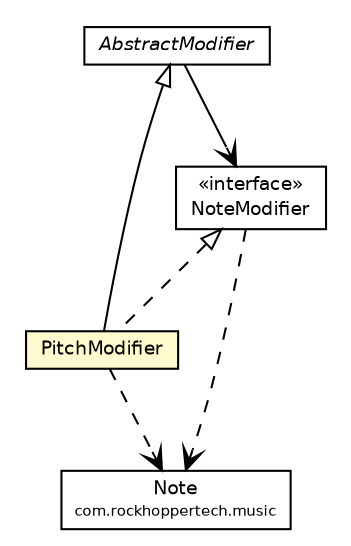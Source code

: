 #!/usr/local/bin/dot
#
# Class diagram 
# Generated by UMLGraph version R5_6-24-gf6e263 (http://www.umlgraph.org/)
#

digraph G {
	edge [fontname="Helvetica",fontsize=10,labelfontname="Helvetica",labelfontsize=10];
	node [fontname="Helvetica",fontsize=10,shape=plaintext];
	nodesep=0.25;
	ranksep=0.5;
	// com.rockhoppertech.music.Note
	c8797 [label=<<table title="com.rockhoppertech.music.Note" border="0" cellborder="1" cellspacing="0" cellpadding="2" port="p" href="../Note.html">
		<tr><td><table border="0" cellspacing="0" cellpadding="1">
<tr><td align="center" balign="center"> Note </td></tr>
<tr><td align="center" balign="center"><font point-size="7.0"> com.rockhoppertech.music </font></td></tr>
		</table></td></tr>
		</table>>, URL="../Note.html", fontname="Helvetica", fontcolor="black", fontsize=9.0];
	// com.rockhoppertech.music.modifiers.PitchModifier
	c8851 [label=<<table title="com.rockhoppertech.music.modifiers.PitchModifier" border="0" cellborder="1" cellspacing="0" cellpadding="2" port="p" bgcolor="lemonChiffon" href="./PitchModifier.html">
		<tr><td><table border="0" cellspacing="0" cellpadding="1">
<tr><td align="center" balign="center"> PitchModifier </td></tr>
		</table></td></tr>
		</table>>, URL="./PitchModifier.html", fontname="Helvetica", fontcolor="black", fontsize=9.0];
	// com.rockhoppertech.music.modifiers.NoteModifier
	c8852 [label=<<table title="com.rockhoppertech.music.modifiers.NoteModifier" border="0" cellborder="1" cellspacing="0" cellpadding="2" port="p" href="./NoteModifier.html">
		<tr><td><table border="0" cellspacing="0" cellpadding="1">
<tr><td align="center" balign="center"> &#171;interface&#187; </td></tr>
<tr><td align="center" balign="center"> NoteModifier </td></tr>
		</table></td></tr>
		</table>>, URL="./NoteModifier.html", fontname="Helvetica", fontcolor="black", fontsize=9.0];
	// com.rockhoppertech.music.modifiers.AbstractModifier
	c8861 [label=<<table title="com.rockhoppertech.music.modifiers.AbstractModifier" border="0" cellborder="1" cellspacing="0" cellpadding="2" port="p" href="./AbstractModifier.html">
		<tr><td><table border="0" cellspacing="0" cellpadding="1">
<tr><td align="center" balign="center"><font face="Helvetica-Oblique"> AbstractModifier </font></td></tr>
		</table></td></tr>
		</table>>, URL="./AbstractModifier.html", fontname="Helvetica", fontcolor="black", fontsize=9.0];
	//com.rockhoppertech.music.modifiers.PitchModifier extends com.rockhoppertech.music.modifiers.AbstractModifier
	c8861:p -> c8851:p [dir=back,arrowtail=empty];
	//com.rockhoppertech.music.modifiers.PitchModifier implements com.rockhoppertech.music.modifiers.NoteModifier
	c8852:p -> c8851:p [dir=back,arrowtail=empty,style=dashed];
	// com.rockhoppertech.music.modifiers.AbstractModifier NAVASSOC com.rockhoppertech.music.modifiers.NoteModifier
	c8861:p -> c8852:p [taillabel="", label="", headlabel="", fontname="Helvetica", fontcolor="black", fontsize=10.0, color="black", arrowhead=open];
	// com.rockhoppertech.music.modifiers.PitchModifier DEPEND com.rockhoppertech.music.Note
	c8851:p -> c8797:p [taillabel="", label="", headlabel="", fontname="Helvetica", fontcolor="black", fontsize=10.0, color="black", arrowhead=open, style=dashed];
	// com.rockhoppertech.music.modifiers.NoteModifier DEPEND com.rockhoppertech.music.Note
	c8852:p -> c8797:p [taillabel="", label="", headlabel="", fontname="Helvetica", fontcolor="black", fontsize=10.0, color="black", arrowhead=open, style=dashed];
}


